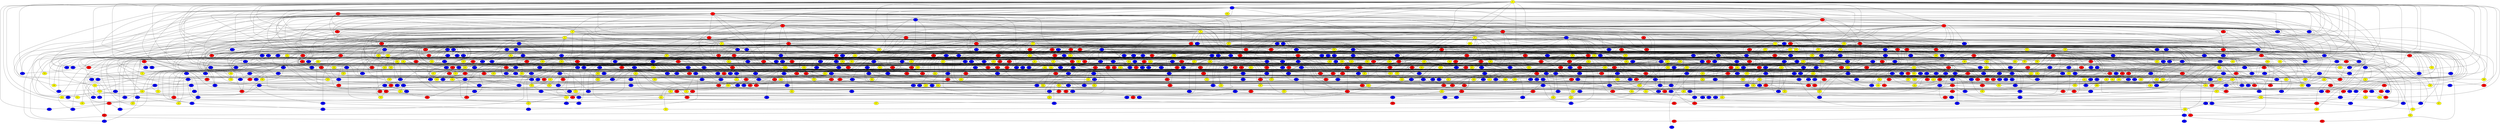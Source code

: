 graph {
0 [style = filled fillcolor = yellow];
1 [style = filled fillcolor = blue];
2 [style = filled fillcolor = red];
3 [style = filled fillcolor = red];
4 [style = filled fillcolor = blue];
5 [style = filled fillcolor = blue];
6 [style = filled fillcolor = yellow];
7 [style = filled fillcolor = red];
8 [style = filled fillcolor = red];
9 [style = filled fillcolor = yellow];
10 [style = filled fillcolor = yellow];
11 [style = filled fillcolor = red];
12 [style = filled fillcolor = yellow];
13 [style = filled fillcolor = yellow];
14 [style = filled fillcolor = red];
15 [style = filled fillcolor = red];
16 [style = filled fillcolor = blue];
17 [style = filled fillcolor = red];
18 [style = filled fillcolor = yellow];
19 [style = filled fillcolor = blue];
20 [style = filled fillcolor = yellow];
21 [style = filled fillcolor = red];
22 [style = filled fillcolor = yellow];
23 [style = filled fillcolor = red];
24 [style = filled fillcolor = red];
25 [style = filled fillcolor = red];
26 [style = filled fillcolor = red];
27 [style = filled fillcolor = red];
28 [style = filled fillcolor = yellow];
29 [style = filled fillcolor = blue];
30 [style = filled fillcolor = red];
31 [style = filled fillcolor = yellow];
32 [style = filled fillcolor = blue];
33 [style = filled fillcolor = blue];
34 [style = filled fillcolor = yellow];
35 [style = filled fillcolor = blue];
36 [style = filled fillcolor = blue];
37 [style = filled fillcolor = yellow];
38 [style = filled fillcolor = blue];
39 [style = filled fillcolor = yellow];
40 [style = filled fillcolor = blue];
41 [style = filled fillcolor = blue];
42 [style = filled fillcolor = blue];
43 [style = filled fillcolor = blue];
44 [style = filled fillcolor = yellow];
45 [style = filled fillcolor = red];
46 [style = filled fillcolor = blue];
47 [style = filled fillcolor = yellow];
48 [style = filled fillcolor = blue];
49 [style = filled fillcolor = red];
50 [style = filled fillcolor = red];
51 [style = filled fillcolor = blue];
52 [style = filled fillcolor = yellow];
53 [style = filled fillcolor = yellow];
54 [style = filled fillcolor = red];
55 [style = filled fillcolor = red];
56 [style = filled fillcolor = yellow];
57 [style = filled fillcolor = blue];
58 [style = filled fillcolor = red];
59 [style = filled fillcolor = blue];
60 [style = filled fillcolor = blue];
61 [style = filled fillcolor = blue];
62 [style = filled fillcolor = yellow];
63 [style = filled fillcolor = blue];
64 [style = filled fillcolor = red];
65 [style = filled fillcolor = blue];
66 [style = filled fillcolor = red];
67 [style = filled fillcolor = blue];
68 [style = filled fillcolor = blue];
69 [style = filled fillcolor = blue];
70 [style = filled fillcolor = blue];
71 [style = filled fillcolor = blue];
72 [style = filled fillcolor = yellow];
73 [style = filled fillcolor = red];
74 [style = filled fillcolor = yellow];
75 [style = filled fillcolor = blue];
76 [style = filled fillcolor = blue];
77 [style = filled fillcolor = blue];
78 [style = filled fillcolor = blue];
79 [style = filled fillcolor = blue];
80 [style = filled fillcolor = blue];
81 [style = filled fillcolor = yellow];
82 [style = filled fillcolor = yellow];
83 [style = filled fillcolor = blue];
84 [style = filled fillcolor = yellow];
85 [style = filled fillcolor = blue];
86 [style = filled fillcolor = red];
87 [style = filled fillcolor = blue];
88 [style = filled fillcolor = red];
89 [style = filled fillcolor = blue];
90 [style = filled fillcolor = red];
91 [style = filled fillcolor = yellow];
92 [style = filled fillcolor = blue];
93 [style = filled fillcolor = blue];
94 [style = filled fillcolor = yellow];
95 [style = filled fillcolor = red];
96 [style = filled fillcolor = yellow];
97 [style = filled fillcolor = yellow];
98 [style = filled fillcolor = blue];
99 [style = filled fillcolor = red];
100 [style = filled fillcolor = red];
101 [style = filled fillcolor = blue];
102 [style = filled fillcolor = red];
103 [style = filled fillcolor = blue];
104 [style = filled fillcolor = yellow];
105 [style = filled fillcolor = red];
106 [style = filled fillcolor = red];
107 [style = filled fillcolor = yellow];
108 [style = filled fillcolor = blue];
109 [style = filled fillcolor = blue];
110 [style = filled fillcolor = yellow];
111 [style = filled fillcolor = blue];
112 [style = filled fillcolor = red];
113 [style = filled fillcolor = red];
114 [style = filled fillcolor = yellow];
115 [style = filled fillcolor = blue];
116 [style = filled fillcolor = yellow];
117 [style = filled fillcolor = blue];
118 [style = filled fillcolor = red];
119 [style = filled fillcolor = blue];
120 [style = filled fillcolor = blue];
121 [style = filled fillcolor = yellow];
122 [style = filled fillcolor = yellow];
123 [style = filled fillcolor = yellow];
124 [style = filled fillcolor = blue];
125 [style = filled fillcolor = blue];
126 [style = filled fillcolor = red];
127 [style = filled fillcolor = blue];
128 [style = filled fillcolor = red];
129 [style = filled fillcolor = blue];
130 [style = filled fillcolor = red];
131 [style = filled fillcolor = yellow];
132 [style = filled fillcolor = yellow];
133 [style = filled fillcolor = blue];
134 [style = filled fillcolor = yellow];
135 [style = filled fillcolor = red];
136 [style = filled fillcolor = red];
137 [style = filled fillcolor = blue];
138 [style = filled fillcolor = yellow];
139 [style = filled fillcolor = blue];
140 [style = filled fillcolor = red];
141 [style = filled fillcolor = red];
142 [style = filled fillcolor = red];
143 [style = filled fillcolor = yellow];
144 [style = filled fillcolor = yellow];
145 [style = filled fillcolor = red];
146 [style = filled fillcolor = blue];
147 [style = filled fillcolor = red];
148 [style = filled fillcolor = yellow];
149 [style = filled fillcolor = yellow];
150 [style = filled fillcolor = red];
151 [style = filled fillcolor = yellow];
152 [style = filled fillcolor = red];
153 [style = filled fillcolor = red];
154 [style = filled fillcolor = blue];
155 [style = filled fillcolor = red];
156 [style = filled fillcolor = blue];
157 [style = filled fillcolor = blue];
158 [style = filled fillcolor = yellow];
159 [style = filled fillcolor = blue];
160 [style = filled fillcolor = blue];
161 [style = filled fillcolor = red];
162 [style = filled fillcolor = yellow];
163 [style = filled fillcolor = blue];
164 [style = filled fillcolor = yellow];
165 [style = filled fillcolor = blue];
166 [style = filled fillcolor = blue];
167 [style = filled fillcolor = red];
168 [style = filled fillcolor = blue];
169 [style = filled fillcolor = blue];
170 [style = filled fillcolor = blue];
171 [style = filled fillcolor = blue];
172 [style = filled fillcolor = blue];
173 [style = filled fillcolor = blue];
174 [style = filled fillcolor = blue];
175 [style = filled fillcolor = blue];
176 [style = filled fillcolor = blue];
177 [style = filled fillcolor = blue];
178 [style = filled fillcolor = red];
179 [style = filled fillcolor = red];
180 [style = filled fillcolor = blue];
181 [style = filled fillcolor = yellow];
182 [style = filled fillcolor = blue];
183 [style = filled fillcolor = red];
184 [style = filled fillcolor = yellow];
185 [style = filled fillcolor = yellow];
186 [style = filled fillcolor = red];
187 [style = filled fillcolor = blue];
188 [style = filled fillcolor = red];
189 [style = filled fillcolor = yellow];
190 [style = filled fillcolor = yellow];
191 [style = filled fillcolor = blue];
192 [style = filled fillcolor = blue];
193 [style = filled fillcolor = yellow];
194 [style = filled fillcolor = blue];
195 [style = filled fillcolor = yellow];
196 [style = filled fillcolor = blue];
197 [style = filled fillcolor = blue];
198 [style = filled fillcolor = blue];
199 [style = filled fillcolor = red];
200 [style = filled fillcolor = red];
201 [style = filled fillcolor = yellow];
202 [style = filled fillcolor = blue];
203 [style = filled fillcolor = yellow];
204 [style = filled fillcolor = red];
205 [style = filled fillcolor = red];
206 [style = filled fillcolor = red];
207 [style = filled fillcolor = yellow];
208 [style = filled fillcolor = yellow];
209 [style = filled fillcolor = red];
210 [style = filled fillcolor = blue];
211 [style = filled fillcolor = blue];
212 [style = filled fillcolor = red];
213 [style = filled fillcolor = yellow];
214 [style = filled fillcolor = blue];
215 [style = filled fillcolor = yellow];
216 [style = filled fillcolor = blue];
217 [style = filled fillcolor = blue];
218 [style = filled fillcolor = blue];
219 [style = filled fillcolor = blue];
220 [style = filled fillcolor = blue];
221 [style = filled fillcolor = blue];
222 [style = filled fillcolor = blue];
223 [style = filled fillcolor = red];
224 [style = filled fillcolor = yellow];
225 [style = filled fillcolor = yellow];
226 [style = filled fillcolor = red];
227 [style = filled fillcolor = red];
228 [style = filled fillcolor = yellow];
229 [style = filled fillcolor = blue];
230 [style = filled fillcolor = red];
231 [style = filled fillcolor = blue];
232 [style = filled fillcolor = blue];
233 [style = filled fillcolor = blue];
234 [style = filled fillcolor = red];
235 [style = filled fillcolor = blue];
236 [style = filled fillcolor = red];
237 [style = filled fillcolor = yellow];
238 [style = filled fillcolor = blue];
239 [style = filled fillcolor = red];
240 [style = filled fillcolor = blue];
241 [style = filled fillcolor = red];
242 [style = filled fillcolor = blue];
243 [style = filled fillcolor = red];
244 [style = filled fillcolor = blue];
245 [style = filled fillcolor = red];
246 [style = filled fillcolor = blue];
247 [style = filled fillcolor = yellow];
248 [style = filled fillcolor = red];
249 [style = filled fillcolor = blue];
250 [style = filled fillcolor = red];
251 [style = filled fillcolor = yellow];
252 [style = filled fillcolor = blue];
253 [style = filled fillcolor = yellow];
254 [style = filled fillcolor = blue];
255 [style = filled fillcolor = blue];
256 [style = filled fillcolor = blue];
257 [style = filled fillcolor = blue];
258 [style = filled fillcolor = yellow];
259 [style = filled fillcolor = blue];
260 [style = filled fillcolor = yellow];
261 [style = filled fillcolor = blue];
262 [style = filled fillcolor = yellow];
263 [style = filled fillcolor = blue];
264 [style = filled fillcolor = blue];
265 [style = filled fillcolor = blue];
266 [style = filled fillcolor = blue];
267 [style = filled fillcolor = blue];
268 [style = filled fillcolor = blue];
269 [style = filled fillcolor = yellow];
270 [style = filled fillcolor = yellow];
271 [style = filled fillcolor = blue];
272 [style = filled fillcolor = blue];
273 [style = filled fillcolor = yellow];
274 [style = filled fillcolor = blue];
275 [style = filled fillcolor = blue];
276 [style = filled fillcolor = yellow];
277 [style = filled fillcolor = blue];
278 [style = filled fillcolor = blue];
279 [style = filled fillcolor = blue];
280 [style = filled fillcolor = blue];
281 [style = filled fillcolor = red];
282 [style = filled fillcolor = blue];
283 [style = filled fillcolor = blue];
284 [style = filled fillcolor = yellow];
285 [style = filled fillcolor = yellow];
286 [style = filled fillcolor = red];
287 [style = filled fillcolor = blue];
288 [style = filled fillcolor = yellow];
289 [style = filled fillcolor = blue];
290 [style = filled fillcolor = blue];
291 [style = filled fillcolor = red];
292 [style = filled fillcolor = blue];
293 [style = filled fillcolor = yellow];
294 [style = filled fillcolor = blue];
295 [style = filled fillcolor = yellow];
296 [style = filled fillcolor = red];
297 [style = filled fillcolor = yellow];
298 [style = filled fillcolor = yellow];
299 [style = filled fillcolor = yellow];
300 [style = filled fillcolor = yellow];
301 [style = filled fillcolor = blue];
302 [style = filled fillcolor = blue];
303 [style = filled fillcolor = blue];
304 [style = filled fillcolor = yellow];
305 [style = filled fillcolor = yellow];
306 [style = filled fillcolor = blue];
307 [style = filled fillcolor = blue];
308 [style = filled fillcolor = yellow];
309 [style = filled fillcolor = red];
310 [style = filled fillcolor = blue];
311 [style = filled fillcolor = blue];
312 [style = filled fillcolor = blue];
313 [style = filled fillcolor = blue];
314 [style = filled fillcolor = yellow];
315 [style = filled fillcolor = yellow];
316 [style = filled fillcolor = blue];
317 [style = filled fillcolor = yellow];
318 [style = filled fillcolor = red];
319 [style = filled fillcolor = red];
320 [style = filled fillcolor = yellow];
321 [style = filled fillcolor = yellow];
322 [style = filled fillcolor = blue];
323 [style = filled fillcolor = red];
324 [style = filled fillcolor = yellow];
325 [style = filled fillcolor = blue];
326 [style = filled fillcolor = blue];
327 [style = filled fillcolor = red];
328 [style = filled fillcolor = red];
329 [style = filled fillcolor = yellow];
330 [style = filled fillcolor = yellow];
331 [style = filled fillcolor = red];
332 [style = filled fillcolor = red];
333 [style = filled fillcolor = blue];
334 [style = filled fillcolor = yellow];
335 [style = filled fillcolor = blue];
336 [style = filled fillcolor = yellow];
337 [style = filled fillcolor = yellow];
338 [style = filled fillcolor = blue];
339 [style = filled fillcolor = blue];
340 [style = filled fillcolor = blue];
341 [style = filled fillcolor = blue];
342 [style = filled fillcolor = red];
343 [style = filled fillcolor = blue];
344 [style = filled fillcolor = red];
345 [style = filled fillcolor = blue];
346 [style = filled fillcolor = blue];
347 [style = filled fillcolor = red];
348 [style = filled fillcolor = blue];
349 [style = filled fillcolor = blue];
350 [style = filled fillcolor = yellow];
351 [style = filled fillcolor = blue];
352 [style = filled fillcolor = red];
353 [style = filled fillcolor = blue];
354 [style = filled fillcolor = yellow];
355 [style = filled fillcolor = blue];
356 [style = filled fillcolor = blue];
357 [style = filled fillcolor = blue];
358 [style = filled fillcolor = yellow];
359 [style = filled fillcolor = yellow];
360 [style = filled fillcolor = blue];
361 [style = filled fillcolor = yellow];
362 [style = filled fillcolor = blue];
363 [style = filled fillcolor = blue];
364 [style = filled fillcolor = red];
365 [style = filled fillcolor = blue];
366 [style = filled fillcolor = blue];
367 [style = filled fillcolor = blue];
368 [style = filled fillcolor = blue];
369 [style = filled fillcolor = blue];
370 [style = filled fillcolor = blue];
371 [style = filled fillcolor = red];
372 [style = filled fillcolor = yellow];
373 [style = filled fillcolor = blue];
374 [style = filled fillcolor = yellow];
375 [style = filled fillcolor = blue];
376 [style = filled fillcolor = red];
377 [style = filled fillcolor = red];
378 [style = filled fillcolor = blue];
379 [style = filled fillcolor = yellow];
380 [style = filled fillcolor = red];
381 [style = filled fillcolor = red];
382 [style = filled fillcolor = red];
383 [style = filled fillcolor = blue];
384 [style = filled fillcolor = blue];
385 [style = filled fillcolor = blue];
386 [style = filled fillcolor = red];
387 [style = filled fillcolor = blue];
388 [style = filled fillcolor = red];
389 [style = filled fillcolor = blue];
390 [style = filled fillcolor = blue];
391 [style = filled fillcolor = red];
392 [style = filled fillcolor = yellow];
393 [style = filled fillcolor = blue];
394 [style = filled fillcolor = yellow];
395 [style = filled fillcolor = yellow];
396 [style = filled fillcolor = blue];
397 [style = filled fillcolor = yellow];
398 [style = filled fillcolor = blue];
399 [style = filled fillcolor = blue];
400 [style = filled fillcolor = blue];
401 [style = filled fillcolor = red];
402 [style = filled fillcolor = blue];
403 [style = filled fillcolor = blue];
404 [style = filled fillcolor = blue];
405 [style = filled fillcolor = yellow];
406 [style = filled fillcolor = red];
407 [style = filled fillcolor = blue];
408 [style = filled fillcolor = yellow];
409 [style = filled fillcolor = blue];
410 [style = filled fillcolor = blue];
411 [style = filled fillcolor = red];
412 [style = filled fillcolor = yellow];
413 [style = filled fillcolor = red];
414 [style = filled fillcolor = yellow];
415 [style = filled fillcolor = blue];
416 [style = filled fillcolor = red];
417 [style = filled fillcolor = yellow];
418 [style = filled fillcolor = blue];
419 [style = filled fillcolor = yellow];
420 [style = filled fillcolor = red];
421 [style = filled fillcolor = red];
422 [style = filled fillcolor = blue];
423 [style = filled fillcolor = yellow];
424 [style = filled fillcolor = red];
425 [style = filled fillcolor = blue];
426 [style = filled fillcolor = yellow];
427 [style = filled fillcolor = red];
428 [style = filled fillcolor = blue];
429 [style = filled fillcolor = red];
430 [style = filled fillcolor = blue];
431 [style = filled fillcolor = yellow];
432 [style = filled fillcolor = red];
433 [style = filled fillcolor = red];
434 [style = filled fillcolor = yellow];
435 [style = filled fillcolor = blue];
436 [style = filled fillcolor = yellow];
437 [style = filled fillcolor = red];
438 [style = filled fillcolor = blue];
439 [style = filled fillcolor = blue];
440 [style = filled fillcolor = yellow];
441 [style = filled fillcolor = blue];
442 [style = filled fillcolor = red];
443 [style = filled fillcolor = yellow];
444 [style = filled fillcolor = blue];
445 [style = filled fillcolor = red];
446 [style = filled fillcolor = blue];
447 [style = filled fillcolor = blue];
448 [style = filled fillcolor = yellow];
449 [style = filled fillcolor = red];
450 [style = filled fillcolor = blue];
451 [style = filled fillcolor = blue];
452 [style = filled fillcolor = blue];
453 [style = filled fillcolor = blue];
454 [style = filled fillcolor = yellow];
455 [style = filled fillcolor = blue];
456 [style = filled fillcolor = yellow];
457 [style = filled fillcolor = blue];
458 [style = filled fillcolor = yellow];
459 [style = filled fillcolor = blue];
460 [style = filled fillcolor = blue];
461 [style = filled fillcolor = red];
462 [style = filled fillcolor = yellow];
463 [style = filled fillcolor = blue];
464 [style = filled fillcolor = red];
465 [style = filled fillcolor = yellow];
466 [style = filled fillcolor = red];
467 [style = filled fillcolor = red];
468 [style = filled fillcolor = yellow];
469 [style = filled fillcolor = red];
470 [style = filled fillcolor = blue];
471 [style = filled fillcolor = red];
472 [style = filled fillcolor = yellow];
473 [style = filled fillcolor = blue];
474 [style = filled fillcolor = red];
475 [style = filled fillcolor = red];
476 [style = filled fillcolor = red];
477 [style = filled fillcolor = yellow];
478 [style = filled fillcolor = yellow];
479 [style = filled fillcolor = red];
480 [style = filled fillcolor = blue];
481 [style = filled fillcolor = blue];
482 [style = filled fillcolor = blue];
483 [style = filled fillcolor = blue];
484 [style = filled fillcolor = yellow];
485 [style = filled fillcolor = red];
486 [style = filled fillcolor = yellow];
487 [style = filled fillcolor = yellow];
488 [style = filled fillcolor = blue];
489 [style = filled fillcolor = blue];
490 [style = filled fillcolor = red];
491 [style = filled fillcolor = red];
492 [style = filled fillcolor = blue];
493 [style = filled fillcolor = yellow];
494 [style = filled fillcolor = red];
495 [style = filled fillcolor = red];
496 [style = filled fillcolor = yellow];
497 [style = filled fillcolor = red];
498 [style = filled fillcolor = blue];
499 [style = filled fillcolor = blue];
500 [style = filled fillcolor = red];
501 [style = filled fillcolor = blue];
502 [style = filled fillcolor = yellow];
503 [style = filled fillcolor = blue];
504 [style = filled fillcolor = red];
505 [style = filled fillcolor = blue];
506 [style = filled fillcolor = yellow];
507 [style = filled fillcolor = red];
508 [style = filled fillcolor = blue];
509 [style = filled fillcolor = red];
510 [style = filled fillcolor = red];
511 [style = filled fillcolor = blue];
512 [style = filled fillcolor = yellow];
513 [style = filled fillcolor = blue];
514 [style = filled fillcolor = blue];
515 [style = filled fillcolor = red];
516 [style = filled fillcolor = blue];
517 [style = filled fillcolor = yellow];
518 [style = filled fillcolor = blue];
519 [style = filled fillcolor = blue];
520 [style = filled fillcolor = yellow];
521 [style = filled fillcolor = blue];
522 [style = filled fillcolor = blue];
523 [style = filled fillcolor = blue];
524 [style = filled fillcolor = blue];
525 [style = filled fillcolor = blue];
526 [style = filled fillcolor = yellow];
527 [style = filled fillcolor = yellow];
528 [style = filled fillcolor = blue];
529 [style = filled fillcolor = blue];
530 [style = filled fillcolor = blue];
531 [style = filled fillcolor = red];
532 [style = filled fillcolor = blue];
533 [style = filled fillcolor = blue];
534 [style = filled fillcolor = yellow];
535 [style = filled fillcolor = blue];
536 [style = filled fillcolor = blue];
537 [style = filled fillcolor = yellow];
538 [style = filled fillcolor = red];
539 [style = filled fillcolor = blue];
540 [style = filled fillcolor = yellow];
541 [style = filled fillcolor = red];
542 [style = filled fillcolor = blue];
543 [style = filled fillcolor = yellow];
544 [style = filled fillcolor = blue];
545 [style = filled fillcolor = blue];
546 [style = filled fillcolor = blue];
547 [style = filled fillcolor = red];
548 [style = filled fillcolor = blue];
549 [style = filled fillcolor = red];
550 [style = filled fillcolor = yellow];
551 [style = filled fillcolor = blue];
552 [style = filled fillcolor = blue];
553 [style = filled fillcolor = yellow];
554 [style = filled fillcolor = blue];
555 [style = filled fillcolor = red];
556 [style = filled fillcolor = yellow];
557 [style = filled fillcolor = yellow];
558 [style = filled fillcolor = yellow];
559 [style = filled fillcolor = yellow];
560 [style = filled fillcolor = yellow];
561 [style = filled fillcolor = blue];
562 [style = filled fillcolor = red];
563 [style = filled fillcolor = blue];
564 [style = filled fillcolor = yellow];
565 [style = filled fillcolor = red];
566 [style = filled fillcolor = blue];
567 [style = filled fillcolor = red];
568 [style = filled fillcolor = yellow];
569 [style = filled fillcolor = yellow];
570 [style = filled fillcolor = red];
571 [style = filled fillcolor = red];
572 [style = filled fillcolor = blue];
573 [style = filled fillcolor = red];
574 [style = filled fillcolor = yellow];
575 [style = filled fillcolor = yellow];
576 [style = filled fillcolor = red];
577 [style = filled fillcolor = yellow];
578 [style = filled fillcolor = yellow];
579 [style = filled fillcolor = red];
580 [style = filled fillcolor = red];
581 [style = filled fillcolor = red];
582 [style = filled fillcolor = blue];
583 [style = filled fillcolor = red];
584 [style = filled fillcolor = blue];
585 [style = filled fillcolor = blue];
586 [style = filled fillcolor = blue];
587 [style = filled fillcolor = blue];
588 [style = filled fillcolor = yellow];
589 [style = filled fillcolor = red];
590 [style = filled fillcolor = yellow];
591 [style = filled fillcolor = yellow];
592 [style = filled fillcolor = yellow];
593 [style = filled fillcolor = red];
594 [style = filled fillcolor = blue];
595 [style = filled fillcolor = yellow];
596 [style = filled fillcolor = red];
597 [style = filled fillcolor = blue];
598 [style = filled fillcolor = yellow];
599 [style = filled fillcolor = yellow];
600 [style = filled fillcolor = red];
601 [style = filled fillcolor = blue];
602 [style = filled fillcolor = yellow];
603 [style = filled fillcolor = red];
604 [style = filled fillcolor = red];
605 [style = filled fillcolor = blue];
606 [style = filled fillcolor = red];
607 [style = filled fillcolor = blue];
608 [style = filled fillcolor = blue];
609 [style = filled fillcolor = yellow];
610 [style = filled fillcolor = blue];
611 [style = filled fillcolor = red];
612 [style = filled fillcolor = red];
613 [style = filled fillcolor = blue];
614 [style = filled fillcolor = blue];
615 [style = filled fillcolor = yellow];
616 [style = filled fillcolor = blue];
617 [style = filled fillcolor = blue];
618 [style = filled fillcolor = blue];
619 [style = filled fillcolor = blue];
620 [style = filled fillcolor = blue];
621 [style = filled fillcolor = blue];
622 [style = filled fillcolor = red];
623 [style = filled fillcolor = blue];
624 [style = filled fillcolor = blue];
625 [style = filled fillcolor = blue];
626 [style = filled fillcolor = red];
627 [style = filled fillcolor = blue];
628 [style = filled fillcolor = blue];
629 [style = filled fillcolor = red];
630 [style = filled fillcolor = blue];
631 [style = filled fillcolor = red];
632 [style = filled fillcolor = blue];
633 [style = filled fillcolor = blue];
634 [style = filled fillcolor = yellow];
635 [style = filled fillcolor = yellow];
636 [style = filled fillcolor = red];
637 [style = filled fillcolor = red];
638 [style = filled fillcolor = red];
639 [style = filled fillcolor = blue];
640 [style = filled fillcolor = blue];
641 [style = filled fillcolor = red];
642 [style = filled fillcolor = yellow];
643 [style = filled fillcolor = red];
644 [style = filled fillcolor = red];
645 [style = filled fillcolor = yellow];
646 [style = filled fillcolor = yellow];
647 [style = filled fillcolor = yellow];
648 [style = filled fillcolor = yellow];
649 [style = filled fillcolor = blue];
650 [style = filled fillcolor = yellow];
651 [style = filled fillcolor = blue];
652 [style = filled fillcolor = yellow];
653 [style = filled fillcolor = blue];
654 [style = filled fillcolor = red];
655 [style = filled fillcolor = red];
656 [style = filled fillcolor = yellow];
657 [style = filled fillcolor = blue];
658 [style = filled fillcolor = yellow];
659 [style = filled fillcolor = yellow];
660 [style = filled fillcolor = blue];
661 [style = filled fillcolor = yellow];
662 [style = filled fillcolor = blue];
663 [style = filled fillcolor = blue];
664 [style = filled fillcolor = blue];
665 [style = filled fillcolor = blue];
666 [style = filled fillcolor = yellow];
667 [style = filled fillcolor = blue];
668 [style = filled fillcolor = red];
669 [style = filled fillcolor = red];
670 [style = filled fillcolor = blue];
671 [style = filled fillcolor = red];
672 [style = filled fillcolor = red];
673 [style = filled fillcolor = blue];
674 [style = filled fillcolor = yellow];
675 [style = filled fillcolor = yellow];
676 [style = filled fillcolor = blue];
677 [style = filled fillcolor = blue];
678 [style = filled fillcolor = blue];
679 [style = filled fillcolor = yellow];
680 [style = filled fillcolor = red];
681 [style = filled fillcolor = red];
682 [style = filled fillcolor = yellow];
683 [style = filled fillcolor = blue];
684 [style = filled fillcolor = blue];
685 [style = filled fillcolor = yellow];
686 [style = filled fillcolor = blue];
687 [style = filled fillcolor = yellow];
688 [style = filled fillcolor = red];
689 [style = filled fillcolor = blue];
690 [style = filled fillcolor = red];
691 [style = filled fillcolor = yellow];
692 [style = filled fillcolor = yellow];
693 [style = filled fillcolor = red];
694 [style = filled fillcolor = red];
695 [style = filled fillcolor = yellow];
696 [style = filled fillcolor = yellow];
697 [style = filled fillcolor = blue];
698 [style = filled fillcolor = red];
699 [style = filled fillcolor = red];
700 [style = filled fillcolor = blue];
701 [style = filled fillcolor = blue];
702 [style = filled fillcolor = blue];
703 [style = filled fillcolor = yellow];
704 [style = filled fillcolor = blue];
705 [style = filled fillcolor = blue];
706 [style = filled fillcolor = blue];
707 [style = filled fillcolor = blue];
708 [style = filled fillcolor = blue];
709 [style = filled fillcolor = blue];
710 [style = filled fillcolor = blue];
711 [style = filled fillcolor = yellow];
712 [style = filled fillcolor = blue];
713 [style = filled fillcolor = yellow];
714 [style = filled fillcolor = red];
715 [style = filled fillcolor = blue];
716 [style = filled fillcolor = blue];
717 [style = filled fillcolor = red];
718 [style = filled fillcolor = red];
719 [style = filled fillcolor = blue];
720 [style = filled fillcolor = red];
721 [style = filled fillcolor = red];
722 [style = filled fillcolor = blue];
723 [style = filled fillcolor = red];
724 [style = filled fillcolor = blue];
725 [style = filled fillcolor = blue];
726 [style = filled fillcolor = blue];
727 [style = filled fillcolor = red];
728 [style = filled fillcolor = yellow];
729 [style = filled fillcolor = red];
730 [style = filled fillcolor = blue];
731 [style = filled fillcolor = yellow];
732 [style = filled fillcolor = yellow];
733 [style = filled fillcolor = blue];
734 [style = filled fillcolor = blue];
735 [style = filled fillcolor = red];
736 [style = filled fillcolor = blue];
737 [style = filled fillcolor = blue];
738 [style = filled fillcolor = red];
739 [style = filled fillcolor = red];
740 [style = filled fillcolor = yellow];
741 [style = filled fillcolor = red];
742 [style = filled fillcolor = red];
743 [style = filled fillcolor = blue];
744 [style = filled fillcolor = blue];
745 [style = filled fillcolor = yellow];
746 [style = filled fillcolor = blue];
747 [style = filled fillcolor = blue];
748 [style = filled fillcolor = blue];
749 [style = filled fillcolor = blue];
750 [style = filled fillcolor = blue];
751 [style = filled fillcolor = yellow];
752 [style = filled fillcolor = yellow];
753 [style = filled fillcolor = red];
754 [style = filled fillcolor = blue];
755 [style = filled fillcolor = yellow];
756 [style = filled fillcolor = yellow];
757 [style = filled fillcolor = blue];
758 [style = filled fillcolor = yellow];
759 [style = filled fillcolor = blue];
760 [style = filled fillcolor = blue];
761 [style = filled fillcolor = yellow];
762 [style = filled fillcolor = red];
763 [style = filled fillcolor = blue];
764 [style = filled fillcolor = yellow];
765 [style = filled fillcolor = yellow];
766 [style = filled fillcolor = blue];
767 [style = filled fillcolor = blue];
768 [style = filled fillcolor = yellow];
769 [style = filled fillcolor = blue];
770 [style = filled fillcolor = blue];
771 [style = filled fillcolor = red];
772 [style = filled fillcolor = blue];
773 [style = filled fillcolor = yellow];
774 [style = filled fillcolor = blue];
775 [style = filled fillcolor = red];
776 [style = filled fillcolor = red];
777 [style = filled fillcolor = blue];
778 [style = filled fillcolor = yellow];
779 [style = filled fillcolor = red];
780 [style = filled fillcolor = red];
781 [style = filled fillcolor = yellow];
782 [style = filled fillcolor = red];
783 [style = filled fillcolor = blue];
784 [style = filled fillcolor = blue];
785 [style = filled fillcolor = red];
786 [style = filled fillcolor = yellow];
787 [style = filled fillcolor = blue];
788 [style = filled fillcolor = blue];
789 [style = filled fillcolor = red];
790 [style = filled fillcolor = blue];
791 [style = filled fillcolor = yellow];
792 [style = filled fillcolor = yellow];
793 [style = filled fillcolor = blue];
794 [style = filled fillcolor = red];
795 [style = filled fillcolor = red];
796 [style = filled fillcolor = red];
797 [style = filled fillcolor = blue];
798 [style = filled fillcolor = yellow];
799 [style = filled fillcolor = yellow];
800 [style = filled fillcolor = yellow];
801 [style = filled fillcolor = blue];
802 [style = filled fillcolor = blue];
803 [style = filled fillcolor = blue];
804 [style = filled fillcolor = yellow];
805 [style = filled fillcolor = red];
806 [style = filled fillcolor = yellow];
807 [style = filled fillcolor = blue];
808 [style = filled fillcolor = yellow];
809 [style = filled fillcolor = blue];
810 [style = filled fillcolor = red];
811 [style = filled fillcolor = blue];
812 [style = filled fillcolor = yellow];
813 [style = filled fillcolor = blue];
814 [style = filled fillcolor = blue];
815 [style = filled fillcolor = red];
816 [style = filled fillcolor = red];
817 [style = filled fillcolor = blue];
818 [style = filled fillcolor = blue];
819 [style = filled fillcolor = red];
820 [style = filled fillcolor = yellow];
821 [style = filled fillcolor = blue];
822 [style = filled fillcolor = blue];
823 [style = filled fillcolor = yellow];
824 [style = filled fillcolor = blue];
825 [style = filled fillcolor = red];
826 [style = filled fillcolor = yellow];
827 [style = filled fillcolor = red];
828 [style = filled fillcolor = blue];
829 [style = filled fillcolor = blue];
830 [style = filled fillcolor = blue];
831 [style = filled fillcolor = red];
832 [style = filled fillcolor = red];
833 [style = filled fillcolor = blue];
834 [style = filled fillcolor = blue];
835 [style = filled fillcolor = blue];
836 [style = filled fillcolor = blue];
837 [style = filled fillcolor = yellow];
838 [style = filled fillcolor = blue];
839 [style = filled fillcolor = blue];
840 [style = filled fillcolor = blue];
841 [style = filled fillcolor = yellow];
842 [style = filled fillcolor = red];
843 [style = filled fillcolor = yellow];
844 [style = filled fillcolor = yellow];
845 [style = filled fillcolor = blue];
846 [style = filled fillcolor = yellow];
847 [style = filled fillcolor = yellow];
848 [style = filled fillcolor = blue];
849 [style = filled fillcolor = blue];
850 [style = filled fillcolor = blue];
851 [style = filled fillcolor = yellow];
852 [style = filled fillcolor = blue];
0 -- 4;
0 -- 5;
0 -- 6;
0 -- 7;
0 -- 11;
0 -- 14;
0 -- 15;
0 -- 16;
0 -- 20;
0 -- 37;
0 -- 42;
0 -- 47;
0 -- 49;
0 -- 54;
0 -- 56;
0 -- 68;
0 -- 72;
0 -- 74;
0 -- 75;
0 -- 82;
0 -- 84;
0 -- 89;
0 -- 90;
0 -- 100;
0 -- 136;
0 -- 150;
0 -- 186;
0 -- 225;
0 -- 234;
0 -- 237;
0 -- 243;
0 -- 248;
0 -- 255;
0 -- 262;
0 -- 292;
0 -- 3;
0 -- 2;
0 -- 1;
0 -- 305;
0 -- 467;
0 -- 483;
0 -- 484;
0 -- 603;
0 -- 656;
0 -- 660;
0 -- 702;
0 -- 722;
0 -- 794;
0 -- 819;
0 -- 825;
0 -- 833;
1 -- 2;
1 -- 3;
1 -- 6;
1 -- 21;
1 -- 25;
1 -- 32;
1 -- 53;
1 -- 56;
1 -- 75;
1 -- 97;
1 -- 118;
1 -- 132;
1 -- 256;
1 -- 268;
1 -- 287;
1 -- 305;
1 -- 308;
1 -- 314;
1 -- 330;
1 -- 376;
1 -- 389;
1 -- 410;
1 -- 427;
1 -- 502;
1 -- 639;
1 -- 662;
1 -- 671;
1 -- 714;
1 -- 761;
1 -- 826;
2 -- 4;
2 -- 13;
2 -- 16;
2 -- 22;
2 -- 36;
2 -- 57;
2 -- 141;
2 -- 142;
2 -- 155;
2 -- 181;
2 -- 213;
2 -- 260;
2 -- 377;
2 -- 585;
3 -- 5;
3 -- 7;
3 -- 8;
3 -- 10;
3 -- 14;
3 -- 20;
3 -- 35;
3 -- 55;
3 -- 122;
3 -- 130;
3 -- 137;
3 -- 154;
3 -- 167;
3 -- 171;
3 -- 195;
3 -- 217;
3 -- 232;
3 -- 244;
3 -- 258;
3 -- 273;
3 -- 288;
3 -- 301;
3 -- 344;
3 -- 361;
3 -- 377;
3 -- 385;
3 -- 399;
3 -- 426;
3 -- 430;
3 -- 465;
3 -- 575;
3 -- 578;
3 -- 702;
3 -- 713;
3 -- 715;
3 -- 802;
3 -- 850;
4 -- 8;
4 -- 15;
4 -- 19;
4 -- 24;
4 -- 25;
4 -- 43;
4 -- 76;
4 -- 94;
4 -- 121;
4 -- 124;
4 -- 275;
4 -- 311;
4 -- 316;
4 -- 386;
4 -- 484;
4 -- 488;
4 -- 545;
4 -- 604;
4 -- 646;
4 -- 812;
4 -- 841;
5 -- 12;
5 -- 18;
5 -- 21;
5 -- 28;
5 -- 30;
5 -- 46;
5 -- 47;
5 -- 86;
5 -- 92;
5 -- 93;
5 -- 115;
5 -- 119;
5 -- 124;
5 -- 167;
5 -- 173;
5 -- 176;
5 -- 185;
5 -- 188;
5 -- 193;
5 -- 209;
5 -- 256;
5 -- 264;
5 -- 265;
5 -- 270;
5 -- 334;
5 -- 336;
5 -- 353;
5 -- 414;
5 -- 423;
5 -- 466;
5 -- 495;
5 -- 503;
5 -- 540;
5 -- 758;
6 -- 26;
6 -- 32;
6 -- 48;
6 -- 58;
6 -- 61;
6 -- 64;
6 -- 97;
6 -- 107;
6 -- 112;
6 -- 114;
6 -- 116;
6 -- 125;
6 -- 129;
6 -- 130;
6 -- 143;
6 -- 159;
6 -- 173;
6 -- 195;
6 -- 233;
6 -- 244;
6 -- 309;
6 -- 315;
6 -- 324;
6 -- 382;
6 -- 389;
6 -- 432;
6 -- 453;
6 -- 525;
6 -- 620;
6 -- 675;
6 -- 687;
6 -- 778;
6 -- 801;
6 -- 847;
7 -- 8;
7 -- 15;
7 -- 17;
7 -- 23;
7 -- 30;
7 -- 44;
7 -- 55;
7 -- 60;
7 -- 78;
7 -- 150;
7 -- 277;
7 -- 316;
7 -- 472;
7 -- 479;
7 -- 663;
7 -- 830;
8 -- 9;
8 -- 10;
8 -- 14;
8 -- 24;
8 -- 96;
8 -- 109;
8 -- 128;
8 -- 184;
8 -- 187;
8 -- 191;
8 -- 192;
8 -- 289;
8 -- 330;
8 -- 331;
8 -- 368;
8 -- 401;
8 -- 470;
8 -- 561;
8 -- 627;
8 -- 664;
8 -- 689;
8 -- 698;
8 -- 729;
8 -- 742;
9 -- 11;
9 -- 23;
9 -- 31;
9 -- 49;
9 -- 50;
9 -- 59;
9 -- 77;
9 -- 84;
9 -- 158;
9 -- 168;
9 -- 212;
9 -- 217;
9 -- 229;
9 -- 239;
9 -- 261;
9 -- 275;
9 -- 309;
9 -- 438;
9 -- 463;
9 -- 567;
9 -- 570;
9 -- 747;
9 -- 840;
10 -- 11;
10 -- 13;
10 -- 58;
10 -- 106;
10 -- 206;
10 -- 345;
10 -- 366;
10 -- 441;
10 -- 565;
10 -- 600;
10 -- 647;
10 -- 703;
10 -- 733;
10 -- 759;
10 -- 764;
11 -- 12;
11 -- 41;
11 -- 63;
11 -- 164;
11 -- 239;
11 -- 266;
11 -- 272;
11 -- 300;
11 -- 514;
11 -- 568;
12 -- 26;
12 -- 27;
12 -- 36;
12 -- 39;
12 -- 42;
12 -- 43;
12 -- 47;
12 -- 64;
12 -- 70;
12 -- 74;
12 -- 82;
12 -- 83;
12 -- 141;
12 -- 178;
12 -- 189;
12 -- 220;
12 -- 315;
12 -- 443;
12 -- 497;
12 -- 510;
12 -- 515;
12 -- 523;
12 -- 546;
12 -- 629;
12 -- 641;
12 -- 776;
12 -- 826;
13 -- 17;
13 -- 20;
13 -- 22;
13 -- 26;
13 -- 34;
13 -- 54;
13 -- 57;
13 -- 68;
13 -- 80;
13 -- 103;
13 -- 111;
13 -- 122;
13 -- 129;
13 -- 131;
13 -- 148;
13 -- 166;
13 -- 206;
13 -- 230;
13 -- 235;
13 -- 238;
13 -- 253;
13 -- 254;
13 -- 339;
13 -- 347;
13 -- 353;
13 -- 384;
13 -- 400;
13 -- 409;
13 -- 428;
13 -- 450;
13 -- 455;
13 -- 480;
13 -- 632;
13 -- 690;
13 -- 693;
13 -- 726;
13 -- 733;
13 -- 852;
14 -- 24;
14 -- 45;
14 -- 151;
14 -- 228;
14 -- 252;
14 -- 288;
14 -- 308;
14 -- 319;
14 -- 358;
14 -- 397;
14 -- 417;
14 -- 428;
14 -- 736;
14 -- 778;
15 -- 23;
15 -- 25;
15 -- 28;
15 -- 33;
15 -- 34;
15 -- 44;
15 -- 50;
15 -- 76;
15 -- 83;
15 -- 110;
15 -- 164;
15 -- 190;
15 -- 197;
15 -- 207;
15 -- 212;
15 -- 222;
15 -- 250;
15 -- 251;
15 -- 266;
15 -- 269;
15 -- 274;
15 -- 284;
15 -- 292;
15 -- 295;
15 -- 323;
15 -- 344;
15 -- 352;
15 -- 364;
15 -- 382;
15 -- 544;
15 -- 562;
15 -- 578;
15 -- 646;
15 -- 683;
15 -- 686;
15 -- 717;
15 -- 722;
15 -- 732;
15 -- 762;
15 -- 782;
16 -- 39;
16 -- 69;
16 -- 89;
16 -- 95;
16 -- 102;
16 -- 140;
16 -- 142;
16 -- 194;
16 -- 213;
16 -- 229;
16 -- 382;
16 -- 450;
16 -- 506;
16 -- 585;
17 -- 27;
17 -- 85;
17 -- 132;
17 -- 134;
17 -- 197;
17 -- 225;
17 -- 232;
17 -- 304;
17 -- 490;
17 -- 632;
17 -- 705;
17 -- 764;
17 -- 822;
18 -- 51;
18 -- 120;
18 -- 151;
18 -- 189;
18 -- 202;
18 -- 317;
18 -- 529;
18 -- 533;
18 -- 680;
19 -- 29;
19 -- 48;
19 -- 61;
19 -- 73;
19 -- 96;
19 -- 219;
19 -- 307;
19 -- 435;
19 -- 592;
19 -- 659;
19 -- 695;
20 -- 421;
20 -- 621;
21 -- 32;
21 -- 34;
21 -- 38;
21 -- 41;
21 -- 59;
21 -- 62;
21 -- 67;
21 -- 70;
21 -- 98;
21 -- 117;
21 -- 127;
21 -- 174;
21 -- 175;
21 -- 230;
21 -- 234;
21 -- 276;
21 -- 278;
21 -- 279;
21 -- 280;
21 -- 373;
21 -- 436;
21 -- 457;
21 -- 524;
21 -- 653;
21 -- 793;
21 -- 847;
21 -- 851;
22 -- 35;
22 -- 36;
22 -- 57;
22 -- 127;
22 -- 131;
22 -- 211;
22 -- 394;
22 -- 560;
23 -- 71;
23 -- 92;
23 -- 126;
23 -- 135;
23 -- 204;
23 -- 245;
23 -- 252;
23 -- 408;
24 -- 29;
24 -- 38;
24 -- 40;
24 -- 45;
24 -- 71;
24 -- 86;
24 -- 163;
24 -- 198;
24 -- 234;
24 -- 249;
24 -- 291;
24 -- 306;
24 -- 323;
24 -- 330;
24 -- 333;
24 -- 335;
24 -- 342;
24 -- 361;
24 -- 378;
24 -- 397;
24 -- 420;
24 -- 478;
24 -- 515;
24 -- 534;
24 -- 549;
24 -- 559;
24 -- 577;
24 -- 633;
24 -- 705;
24 -- 818;
25 -- 27;
25 -- 28;
25 -- 31;
25 -- 33;
25 -- 61;
25 -- 95;
25 -- 99;
25 -- 110;
25 -- 112;
25 -- 138;
25 -- 158;
25 -- 200;
25 -- 223;
25 -- 224;
25 -- 261;
25 -- 273;
25 -- 356;
25 -- 368;
25 -- 380;
25 -- 425;
25 -- 475;
25 -- 495;
25 -- 508;
25 -- 549;
25 -- 600;
25 -- 627;
25 -- 706;
25 -- 710;
25 -- 806;
26 -- 92;
26 -- 306;
26 -- 325;
26 -- 584;
27 -- 54;
27 -- 370;
27 -- 647;
27 -- 648;
27 -- 844;
28 -- 29;
28 -- 37;
28 -- 80;
28 -- 110;
28 -- 231;
28 -- 364;
28 -- 431;
28 -- 504;
28 -- 652;
28 -- 664;
29 -- 40;
29 -- 53;
29 -- 66;
29 -- 86;
29 -- 109;
29 -- 141;
29 -- 166;
29 -- 253;
29 -- 265;
29 -- 269;
29 -- 291;
29 -- 296;
29 -- 357;
29 -- 409;
29 -- 452;
29 -- 488;
29 -- 493;
29 -- 556;
29 -- 571;
29 -- 606;
29 -- 657;
29 -- 846;
30 -- 65;
30 -- 109;
30 -- 267;
30 -- 298;
30 -- 303;
30 -- 322;
30 -- 388;
30 -- 765;
30 -- 791;
31 -- 46;
31 -- 73;
31 -- 102;
31 -- 113;
31 -- 154;
31 -- 162;
31 -- 172;
31 -- 241;
31 -- 360;
31 -- 393;
31 -- 419;
31 -- 429;
31 -- 440;
31 -- 610;
31 -- 799;
32 -- 39;
32 -- 50;
32 -- 67;
32 -- 221;
32 -- 610;
32 -- 613;
32 -- 706;
32 -- 746;
33 -- 52;
33 -- 72;
33 -- 139;
33 -- 145;
33 -- 182;
33 -- 204;
33 -- 223;
33 -- 271;
33 -- 284;
33 -- 298;
33 -- 332;
33 -- 349;
33 -- 356;
33 -- 471;
33 -- 547;
33 -- 557;
33 -- 621;
34 -- 333;
34 -- 711;
34 -- 742;
34 -- 836;
35 -- 63;
35 -- 146;
35 -- 326;
36 -- 45;
36 -- 60;
36 -- 91;
36 -- 95;
36 -- 201;
36 -- 461;
36 -- 673;
36 -- 838;
36 -- 848;
37 -- 115;
37 -- 185;
37 -- 198;
37 -- 242;
37 -- 287;
37 -- 319;
37 -- 350;
37 -- 524;
37 -- 574;
38 -- 41;
38 -- 104;
38 -- 114;
38 -- 120;
38 -- 216;
38 -- 259;
38 -- 528;
38 -- 596;
38 -- 639;
38 -- 793;
39 -- 140;
39 -- 160;
39 -- 258;
39 -- 517;
39 -- 522;
39 -- 622;
39 -- 713;
40 -- 43;
40 -- 218;
40 -- 226;
40 -- 624;
40 -- 740;
40 -- 742;
41 -- 84;
41 -- 116;
41 -- 394;
41 -- 402;
41 -- 411;
41 -- 427;
41 -- 615;
41 -- 697;
42 -- 81;
42 -- 91;
42 -- 94;
42 -- 210;
42 -- 218;
42 -- 263;
42 -- 472;
42 -- 572;
42 -- 692;
43 -- 72;
43 -- 81;
43 -- 121;
43 -- 143;
43 -- 194;
43 -- 295;
43 -- 310;
43 -- 340;
43 -- 350;
43 -- 359;
43 -- 368;
43 -- 379;
43 -- 435;
43 -- 622;
43 -- 642;
43 -- 661;
43 -- 769;
44 -- 285;
44 -- 290;
44 -- 516;
44 -- 562;
45 -- 60;
45 -- 76;
45 -- 147;
45 -- 258;
45 -- 365;
45 -- 385;
45 -- 440;
45 -- 550;
45 -- 564;
45 -- 599;
46 -- 55;
46 -- 111;
46 -- 113;
46 -- 117;
46 -- 131;
46 -- 149;
46 -- 155;
46 -- 203;
46 -- 220;
46 -- 241;
46 -- 319;
46 -- 604;
46 -- 696;
46 -- 718;
46 -- 797;
46 -- 843;
47 -- 53;
47 -- 78;
47 -- 98;
47 -- 117;
47 -- 214;
47 -- 222;
47 -- 513;
47 -- 777;
48 -- 101;
48 -- 467;
49 -- 58;
49 -- 75;
49 -- 90;
49 -- 121;
49 -- 134;
49 -- 184;
49 -- 286;
49 -- 354;
49 -- 360;
49 -- 374;
49 -- 433;
49 -- 515;
49 -- 551;
49 -- 719;
49 -- 753;
50 -- 82;
50 -- 136;
50 -- 256;
50 -- 260;
50 -- 357;
50 -- 512;
50 -- 548;
50 -- 588;
50 -- 634;
51 -- 125;
51 -- 329;
51 -- 547;
51 -- 659;
52 -- 63;
52 -- 73;
52 -- 145;
52 -- 247;
52 -- 248;
52 -- 447;
52 -- 762;
53 -- 172;
53 -- 193;
53 -- 203;
53 -- 526;
53 -- 769;
54 -- 106;
54 -- 118;
54 -- 371;
54 -- 433;
54 -- 441;
54 -- 728;
54 -- 826;
55 -- 62;
55 -- 65;
55 -- 78;
55 -- 93;
55 -- 107;
55 -- 183;
55 -- 391;
55 -- 454;
55 -- 466;
55 -- 662;
56 -- 77;
56 -- 111;
56 -- 219;
56 -- 227;
56 -- 355;
56 -- 437;
56 -- 445;
56 -- 501;
56 -- 580;
56 -- 594;
56 -- 682;
56 -- 686;
56 -- 694;
56 -- 709;
56 -- 776;
56 -- 799;
57 -- 65;
57 -- 91;
57 -- 148;
57 -- 183;
57 -- 298;
57 -- 391;
57 -- 518;
57 -- 532;
57 -- 662;
57 -- 700;
57 -- 724;
57 -- 766;
57 -- 807;
58 -- 66;
58 -- 83;
58 -- 102;
58 -- 126;
58 -- 143;
58 -- 254;
58 -- 612;
58 -- 638;
58 -- 790;
59 -- 337;
59 -- 624;
59 -- 741;
59 -- 829;
60 -- 138;
60 -- 550;
61 -- 74;
61 -- 108;
61 -- 114;
61 -- 133;
61 -- 136;
61 -- 202;
61 -- 236;
61 -- 323;
61 -- 372;
61 -- 461;
61 -- 485;
61 -- 513;
61 -- 535;
61 -- 635;
61 -- 637;
61 -- 739;
62 -- 79;
62 -- 126;
62 -- 157;
62 -- 182;
62 -- 301;
62 -- 320;
62 -- 375;
62 -- 499;
63 -- 107;
63 -- 164;
63 -- 165;
63 -- 333;
63 -- 335;
63 -- 464;
63 -- 612;
64 -- 94;
64 -- 101;
64 -- 139;
64 -- 153;
64 -- 177;
64 -- 178;
64 -- 479;
64 -- 663;
64 -- 822;
64 -- 838;
65 -- 70;
65 -- 249;
65 -- 297;
65 -- 325;
65 -- 343;
65 -- 369;
65 -- 414;
66 -- 90;
66 -- 144;
66 -- 227;
67 -- 130;
67 -- 207;
67 -- 358;
67 -- 364;
67 -- 399;
67 -- 485;
67 -- 534;
67 -- 656;
67 -- 663;
67 -- 673;
67 -- 760;
68 -- 210;
68 -- 302;
68 -- 438;
68 -- 623;
68 -- 704;
68 -- 817;
68 -- 843;
69 -- 144;
69 -- 169;
69 -- 242;
69 -- 464;
69 -- 823;
70 -- 170;
70 -- 744;
70 -- 749;
71 -- 79;
71 -- 101;
71 -- 260;
71 -- 295;
71 -- 296;
71 -- 576;
72 -- 81;
72 -- 125;
72 -- 267;
72 -- 334;
72 -- 360;
72 -- 401;
72 -- 661;
72 -- 788;
73 -- 96;
73 -- 418;
74 -- 579;
74 -- 633;
75 -- 122;
75 -- 144;
75 -- 244;
75 -- 729;
76 -- 150;
76 -- 225;
76 -- 354;
76 -- 435;
76 -- 531;
76 -- 615;
76 -- 723;
77 -- 246;
78 -- 87;
78 -- 201;
78 -- 247;
78 -- 285;
78 -- 293;
78 -- 327;
78 -- 453;
78 -- 612;
79 -- 133;
79 -- 147;
79 -- 238;
79 -- 274;
79 -- 390;
80 -- 233;
80 -- 785;
81 -- 280;
83 -- 265;
83 -- 491;
84 -- 195;
84 -- 413;
84 -- 448;
84 -- 750;
85 -- 135;
85 -- 621;
86 -- 205;
86 -- 272;
86 -- 308;
86 -- 398;
86 -- 743;
86 -- 749;
86 -- 796;
87 -- 138;
87 -- 160;
87 -- 283;
87 -- 303;
87 -- 365;
87 -- 589;
87 -- 678;
87 -- 769;
87 -- 807;
88 -- 275;
88 -- 406;
89 -- 124;
89 -- 310;
89 -- 380;
89 -- 498;
90 -- 152;
90 -- 787;
92 -- 177;
92 -- 299;
92 -- 341;
92 -- 402;
92 -- 430;
92 -- 630;
93 -- 104;
93 -- 108;
93 -- 112;
93 -- 192;
93 -- 241;
93 -- 245;
93 -- 247;
93 -- 351;
93 -- 452;
93 -- 462;
93 -- 493;
93 -- 567;
93 -- 613;
93 -- 700;
93 -- 716;
93 -- 791;
93 -- 808;
93 -- 851;
94 -- 128;
94 -- 199;
94 -- 302;
94 -- 306;
94 -- 356;
94 -- 446;
94 -- 455;
94 -- 540;
95 -- 100;
96 -- 170;
96 -- 814;
96 -- 831;
97 -- 152;
97 -- 188;
97 -- 301;
97 -- 377;
97 -- 457;
97 -- 581;
98 -- 105;
98 -- 149;
98 -- 179;
98 -- 231;
98 -- 304;
98 -- 461;
98 -- 474;
98 -- 734;
98 -- 801;
98 -- 815;
99 -- 103;
99 -- 158;
99 -- 161;
99 -- 264;
99 -- 335;
99 -- 780;
99 -- 840;
100 -- 105;
100 -- 156;
100 -- 409;
101 -- 581;
101 -- 636;
101 -- 666;
101 -- 679;
101 -- 682;
101 -- 704;
101 -- 830;
102 -- 176;
102 -- 281;
103 -- 113;
103 -- 163;
103 -- 183;
103 -- 201;
103 -- 290;
103 -- 414;
103 -- 498;
103 -- 555;
103 -- 828;
103 -- 848;
104 -- 250;
104 -- 383;
104 -- 652;
105 -- 681;
105 -- 836;
106 -- 177;
106 -- 196;
106 -- 206;
106 -- 425;
106 -- 451;
106 -- 825;
107 -- 214;
107 -- 271;
107 -- 386;
107 -- 451;
108 -- 123;
108 -- 165;
108 -- 271;
108 -- 448;
108 -- 608;
108 -- 643;
108 -- 852;
109 -- 139;
109 -- 311;
109 -- 535;
109 -- 745;
109 -- 785;
110 -- 116;
110 -- 168;
110 -- 184;
110 -- 293;
110 -- 393;
110 -- 539;
110 -- 544;
111 -- 132;
111 -- 203;
111 -- 208;
111 -- 337;
111 -- 421;
111 -- 516;
111 -- 520;
112 -- 324;
113 -- 161;
113 -- 286;
114 -- 261;
114 -- 347;
114 -- 442;
115 -- 119;
115 -- 161;
115 -- 283;
115 -- 748;
115 -- 804;
116 -- 123;
116 -- 128;
116 -- 197;
116 -- 321;
116 -- 527;
116 -- 655;
116 -- 760;
117 -- 362;
118 -- 193;
118 -- 293;
118 -- 390;
119 -- 246;
119 -- 329;
120 -- 123;
120 -- 507;
121 -- 488;
121 -- 688;
122 -- 160;
122 -- 521;
123 -- 142;
123 -- 146;
123 -- 157;
123 -- 159;
123 -- 172;
123 -- 181;
123 -- 257;
123 -- 349;
123 -- 363;
123 -- 406;
123 -- 429;
123 -- 597;
123 -- 667;
123 -- 770;
123 -- 779;
124 -- 129;
124 -- 478;
125 -- 173;
125 -- 252;
125 -- 352;
125 -- 416;
125 -- 447;
125 -- 591;
125 -- 617;
125 -- 690;
126 -- 163;
126 -- 267;
126 -- 614;
126 -- 716;
127 -- 155;
128 -- 169;
128 -- 215;
128 -- 290;
129 -- 276;
129 -- 650;
130 -- 135;
130 -- 149;
130 -- 199;
130 -- 277;
130 -- 528;
130 -- 771;
130 -- 820;
131 -- 133;
131 -- 167;
131 -- 185;
131 -- 198;
131 -- 278;
131 -- 314;
131 -- 573;
131 -- 644;
131 -- 685;
132 -- 236;
132 -- 299;
132 -- 715;
132 -- 754;
133 -- 145;
133 -- 146;
133 -- 151;
133 -- 366;
134 -- 205;
134 -- 346;
134 -- 465;
134 -- 651;
134 -- 686;
134 -- 719;
135 -- 307;
135 -- 351;
135 -- 372;
135 -- 434;
136 -- 355;
137 -- 191;
137 -- 210;
137 -- 224;
138 -- 279;
138 -- 353;
138 -- 379;
138 -- 487;
138 -- 789;
138 -- 824;
139 -- 286;
140 -- 385;
140 -- 565;
141 -- 531;
141 -- 741;
142 -- 374;
143 -- 165;
143 -- 232;
143 -- 268;
143 -- 422;
143 -- 436;
143 -- 483;
143 -- 647;
144 -- 239;
144 -- 321;
144 -- 376;
144 -- 671;
145 -- 190;
145 -- 284;
145 -- 445;
145 -- 448;
146 -- 187;
146 -- 226;
146 -- 302;
146 -- 336;
146 -- 391;
146 -- 408;
146 -- 494;
146 -- 659;
147 -- 169;
147 -- 178;
147 -- 331;
147 -- 665;
148 -- 174;
148 -- 179;
148 -- 196;
148 -- 413;
148 -- 526;
149 -- 153;
149 -- 251;
149 -- 257;
149 -- 278;
149 -- 416;
149 -- 423;
149 -- 460;
149 -- 579;
149 -- 649;
149 -- 665;
149 -- 684;
150 -- 180;
150 -- 270;
150 -- 420;
151 -- 728;
152 -- 407;
152 -- 770;
153 -- 431;
153 -- 437;
153 -- 472;
153 -- 494;
153 -- 559;
153 -- 646;
153 -- 691;
153 -- 753;
154 -- 159;
155 -- 486;
155 -- 566;
155 -- 574;
155 -- 654;
155 -- 814;
157 -- 366;
157 -- 437;
157 -- 443;
157 -- 543;
158 -- 373;
158 -- 814;
159 -- 171;
159 -- 336;
159 -- 608;
159 -- 685;
160 -- 199;
160 -- 216;
160 -- 714;
161 -- 174;
161 -- 326;
161 -- 579;
162 -- 196;
162 -- 355;
162 -- 730;
163 -- 381;
163 -- 506;
163 -- 553;
163 -- 684;
164 -- 420;
164 -- 487;
164 -- 561;
164 -- 737;
164 -- 767;
164 -- 779;
165 -- 240;
165 -- 262;
165 -- 481;
165 -- 539;
165 -- 677;
166 -- 415;
167 -- 771;
168 -- 341;
168 -- 367;
168 -- 564;
168 -- 645;
168 -- 735;
168 -- 815;
168 -- 816;
169 -- 192;
169 -- 227;
169 -- 305;
169 -- 598;
170 -- 393;
170 -- 520;
170 -- 830;
171 -- 603;
171 -- 824;
172 -- 251;
172 -- 282;
172 -- 340;
172 -- 375;
172 -- 463;
173 -- 175;
173 -- 538;
175 -- 226;
175 -- 245;
175 -- 835;
176 -- 454;
176 -- 540;
176 -- 665;
176 -- 850;
177 -- 190;
177 -- 202;
177 -- 217;
177 -- 430;
177 -- 442;
177 -- 657;
178 -- 653;
178 -- 785;
179 -- 316;
179 -- 345;
179 -- 699;
180 -- 237;
180 -- 313;
180 -- 329;
180 -- 750;
181 -- 328;
181 -- 703;
181 -- 775;
183 -- 554;
183 -- 602;
183 -- 694;
183 -- 792;
185 -- 237;
185 -- 259;
185 -- 289;
185 -- 378;
185 -- 387;
185 -- 403;
185 -- 514;
185 -- 530;
185 -- 618;
185 -- 630;
185 -- 650;
186 -- 212;
186 -- 238;
186 -- 312;
186 -- 421;
186 -- 600;
186 -- 604;
186 -- 732;
186 -- 790;
186 -- 813;
186 -- 832;
187 -- 200;
187 -- 406;
187 -- 794;
188 -- 218;
188 -- 432;
188 -- 609;
188 -- 680;
189 -- 221;
189 -- 222;
189 -- 709;
190 -- 213;
190 -- 285;
190 -- 346;
190 -- 476;
190 -- 491;
190 -- 738;
191 -- 339;
191 -- 351;
191 -- 523;
192 -- 259;
192 -- 320;
192 -- 325;
192 -- 359;
192 -- 439;
192 -- 553;
192 -- 584;
192 -- 678;
193 -- 468;
193 -- 817;
194 -- 505;
195 -- 556;
196 -- 266;
196 -- 282;
197 -- 558;
197 -- 818;
197 -- 849;
198 -- 223;
198 -- 291;
198 -- 529;
198 -- 557;
198 -- 599;
198 -- 687;
198 -- 727;
198 -- 731;
198 -- 773;
198 -- 802;
198 -- 824;
199 -- 273;
199 -- 676;
200 -- 312;
200 -- 395;
200 -- 433;
200 -- 458;
200 -- 541;
200 -- 699;
200 -- 839;
201 -- 387;
201 -- 670;
201 -- 797;
202 -- 321;
202 -- 431;
202 -- 470;
203 -- 211;
203 -- 235;
203 -- 798;
203 -- 800;
204 -- 463;
205 -- 816;
206 -- 392;
207 -- 577;
208 -- 243;
208 -- 466;
208 -- 788;
209 -- 300;
209 -- 480;
209 -- 680;
210 -- 215;
210 -- 242;
210 -- 362;
210 -- 428;
210 -- 585;
212 -- 407;
212 -- 610;
212 -- 688;
213 -- 215;
213 -- 521;
213 -- 594;
214 -- 519;
214 -- 825;
215 -- 343;
215 -- 400;
215 -- 402;
215 -- 754;
217 -- 228;
217 -- 233;
217 -- 371;
217 -- 416;
217 -- 447;
217 -- 454;
217 -- 640;
217 -- 668;
217 -- 818;
218 -- 345;
219 -- 253;
219 -- 289;
219 -- 512;
219 -- 517;
219 -- 531;
219 -- 698;
220 -- 229;
220 -- 371;
220 -- 543;
220 -- 616;
220 -- 819;
222 -- 481;
222 -- 496;
223 -- 412;
223 -- 572;
224 -- 310;
225 -- 312;
225 -- 837;
226 -- 240;
226 -- 521;
226 -- 719;
227 -- 297;
228 -- 231;
228 -- 384;
228 -- 576;
228 -- 679;
229 -- 667;
230 -- 309;
230 -- 326;
230 -- 490;
230 -- 619;
230 -- 644;
230 -- 748;
231 -- 412;
231 -- 469;
231 -- 504;
232 -- 500;
232 -- 598;
232 -- 821;
233 -- 424;
234 -- 327;
234 -- 544;
234 -- 691;
234 -- 756;
235 -- 434;
235 -- 445;
236 -- 347;
236 -- 395;
237 -- 257;
237 -- 592;
237 -- 679;
238 -- 474;
238 -- 802;
239 -- 334;
239 -- 383;
239 -- 388;
239 -- 460;
239 -- 509;
241 -- 294;
241 -- 375;
242 -- 566;
243 -- 411;
243 -- 654;
245 -- 367;
246 -- 255;
246 -- 341;
246 -- 527;
246 -- 563;
247 -- 314;
248 -- 568;
248 -- 699;
248 -- 751;
248 -- 803;
248 -- 844;
249 -- 361;
249 -- 422;
249 -- 456;
249 -- 649;
249 -- 707;
250 -- 407;
250 -- 629;
250 -- 766;
251 -- 263;
251 -- 457;
252 -- 642;
252 -- 709;
253 -- 504;
253 -- 552;
254 -- 263;
254 -- 354;
254 -- 401;
255 -- 460;
255 -- 480;
255 -- 508;
255 -- 772;
258 -- 348;
258 -- 559;
258 -- 633;
258 -- 845;
259 -- 734;
259 -- 736;
261 -- 566;
261 -- 611;
262 -- 750;
263 -- 482;
263 -- 536;
263 -- 623;
265 -- 287;
266 -- 729;
267 -- 268;
267 -- 539;
267 -- 669;
267 -- 675;
267 -- 696;
267 -- 745;
268 -- 288;
269 -- 439;
269 -- 541;
269 -- 586;
269 -- 676;
269 -- 794;
270 -- 324;
271 -- 456;
272 -- 651;
273 -- 318;
273 -- 405;
274 -- 303;
274 -- 470;
275 -- 387;
275 -- 389;
275 -- 565;
276 -- 294;
276 -- 339;
276 -- 372;
276 -- 395;
276 -- 744;
277 -- 720;
277 -- 793;
278 -- 332;
278 -- 370;
278 -- 581;
278 -- 583;
280 -- 668;
281 -- 317;
281 -- 552;
281 -- 571;
281 -- 593;
282 -- 384;
282 -- 418;
282 -- 537;
284 -- 415;
284 -- 799;
285 -- 507;
285 -- 542;
285 -- 619;
285 -- 627;
286 -- 516;
286 -- 590;
289 -- 783;
290 -- 688;
291 -- 417;
292 -- 489;
292 -- 626;
293 -- 359;
293 -- 376;
294 -- 297;
294 -- 358;
294 -- 530;
294 -- 838;
295 -- 417;
297 -- 328;
297 -- 486;
298 -- 383;
298 -- 394;
298 -- 527;
299 -- 313;
299 -- 380;
299 -- 596;
299 -- 645;
300 -- 446;
301 -- 327;
301 -- 410;
301 -- 741;
302 -- 479;
302 -- 552;
302 -- 781;
303 -- 318;
303 -- 477;
303 -- 587;
303 -- 840;
304 -- 322;
304 -- 342;
304 -- 636;
304 -- 694;
305 -- 418;
305 -- 725;
306 -- 622;
307 -- 482;
308 -- 477;
308 -- 485;
308 -- 685;
308 -- 763;
309 -- 790;
310 -- 511;
310 -- 605;
310 -- 618;
310 -- 823;
311 -- 602;
311 -- 777;
314 -- 620;
315 -- 543;
315 -- 616;
315 -- 706;
316 -- 702;
317 -- 362;
318 -- 365;
318 -- 396;
318 -- 738;
318 -- 760;
319 -- 580;
319 -- 758;
320 -- 572;
321 -- 582;
322 -- 586;
323 -- 458;
323 -- 492;
324 -- 594;
324 -- 628;
325 -- 379;
325 -- 392;
325 -- 549;
325 -- 689;
325 -- 752;
326 -- 533;
326 -- 577;
326 -- 590;
328 -- 535;
330 -- 601;
331 -- 509;
332 -- 338;
332 -- 695;
332 -- 733;
333 -- 645;
334 -- 846;
335 -- 570;
336 -- 338;
336 -- 474;
336 -- 558;
337 -- 737;
338 -- 674;
338 -- 744;
340 -- 352;
340 -- 707;
341 -- 403;
341 -- 800;
342 -- 636;
342 -- 704;
343 -- 456;
343 -- 590;
343 -- 656;
343 -- 726;
344 -- 346;
344 -- 413;
347 -- 528;
348 -- 468;
348 -- 597;
349 -- 548;
349 -- 837;
352 -- 449;
352 -- 640;
353 -- 805;
354 -- 695;
355 -- 473;
355 -- 640;
355 -- 734;
356 -- 386;
356 -- 644;
357 -- 458;
357 -- 841;
358 -- 635;
358 -- 786;
359 -- 363;
359 -- 475;
359 -- 842;
359 -- 852;
361 -- 432;
361 -- 526;
361 -- 712;
361 -- 784;
361 -- 817;
362 -- 404;
362 -- 509;
362 -- 554;
362 -- 765;
362 -- 770;
362 -- 773;
364 -- 378;
364 -- 759;
365 -- 369;
365 -- 569;
365 -- 783;
366 -- 396;
366 -- 403;
366 -- 410;
367 -- 499;
367 -- 537;
368 -- 545;
368 -- 767;
369 -- 587;
370 -- 486;
370 -- 508;
371 -- 442;
371 -- 690;
372 -- 476;
372 -- 573;
372 -- 666;
373 -- 592;
374 -- 520;
375 -- 578;
375 -- 589;
376 -- 591;
377 -- 425;
377 -- 606;
377 -- 747;
378 -- 439;
382 -- 462;
383 -- 767;
384 -- 599;
385 -- 676;
390 -- 820;
391 -- 718;
392 -- 593;
394 -- 832;
396 -- 408;
396 -- 638;
396 -- 692;
397 -- 473;
397 -- 489;
397 -- 490;
397 -- 588;
398 -- 703;
399 -- 757;
401 -- 501;
403 -- 710;
405 -- 444;
405 -- 452;
405 -- 602;
405 -- 631;
406 -- 595;
407 -- 476;
410 -- 471;
410 -- 821;
411 -- 672;
412 -- 462;
412 -- 740;
413 -- 426;
415 -- 630;
415 -- 708;
416 -- 765;
418 -- 582;
420 -- 446;
420 -- 522;
420 -- 730;
420 -- 783;
420 -- 836;
421 -- 538;
422 -- 465;
422 -- 643;
422 -- 715;
423 -- 607;
428 -- 444;
428 -- 721;
429 -- 473;
429 -- 570;
429 -- 625;
430 -- 459;
431 -- 443;
431 -- 449;
431 -- 608;
431 -- 708;
431 -- 780;
432 -- 469;
432 -- 525;
432 -- 536;
433 -- 484;
433 -- 497;
434 -- 692;
434 -- 804;
435 -- 672;
438 -- 628;
438 -- 629;
438 -- 731;
439 -- 538;
439 -- 560;
439 -- 768;
440 -- 727;
440 -- 732;
440 -- 755;
442 -- 530;
444 -- 482;
444 -- 506;
445 -- 842;
447 -- 834;
450 -- 459;
450 -- 736;
451 -- 511;
451 -- 674;
451 -- 743;
452 -- 519;
452 -- 563;
456 -- 746;
457 -- 567;
457 -- 721;
458 -- 601;
460 -- 498;
460 -- 584;
460 -- 712;
461 -- 491;
461 -- 501;
461 -- 533;
461 -- 697;
462 -- 641;
463 -- 558;
463 -- 725;
463 -- 841;
464 -- 714;
464 -- 837;
466 -- 834;
466 -- 845;
467 -- 620;
468 -- 820;
470 -- 643;
470 -- 827;
471 -- 740;
474 -- 650;
475 -- 775;
480 -- 615;
480 -- 768;
482 -- 511;
484 -- 598;
485 -- 487;
485 -- 575;
485 -- 807;
486 -- 492;
486 -- 500;
486 -- 748;
488 -- 752;
490 -- 789;
495 -- 550;
496 -- 611;
496 -- 761;
496 -- 774;
499 -- 560;
499 -- 648;
501 -- 546;
503 -- 681;
503 -- 803;
503 -- 810;
504 -- 505;
505 -- 541;
505 -- 597;
505 -- 847;
506 -- 524;
506 -- 576;
506 -- 683;
506 -- 708;
508 -- 697;
511 -- 614;
513 -- 555;
513 -- 635;
513 -- 698;
515 -- 529;
515 -- 781;
516 -- 548;
516 -- 677;
516 -- 827;
517 -- 519;
518 -- 696;
523 -- 614;
523 -- 746;
529 -- 619;
529 -- 637;
534 -- 580;
535 -- 759;
540 -- 632;
541 -- 648;
541 -- 781;
541 -- 791;
542 -- 603;
543 -- 551;
543 -- 626;
543 -- 806;
545 -- 546;
547 -- 772;
547 -- 831;
547 -- 851;
549 -- 637;
549 -- 792;
555 -- 562;
556 -- 561;
556 -- 671;
557 -- 800;
560 -- 667;
560 -- 668;
560 -- 827;
561 -- 605;
561 -- 684;
561 -- 796;
562 -- 682;
562 -- 713;
562 -- 846;
564 -- 727;
567 -- 587;
567 -- 658;
568 -- 801;
570 -- 669;
572 -- 575;
574 -- 651;
574 -- 658;
574 -- 711;
574 -- 810;
575 -- 628;
576 -- 700;
576 -- 749;
576 -- 833;
577 -- 735;
579 -- 596;
579 -- 689;
583 -- 606;
584 -- 731;
586 -- 829;
588 -- 717;
594 -- 777;
596 -- 660;
599 -- 779;
599 -- 848;
601 -- 669;
604 -- 616;
604 -- 835;
609 -- 681;
612 -- 639;
612 -- 752;
613 -- 711;
615 -- 654;
616 -- 773;
616 -- 811;
618 -- 677;
619 -- 755;
622 -- 823;
623 -- 812;
639 -- 764;
642 -- 843;
643 -- 737;
646 -- 762;
650 -- 673;
658 -- 803;
663 -- 745;
667 -- 693;
667 -- 701;
667 -- 805;
668 -- 726;
679 -- 795;
685 -- 735;
686 -- 786;
691 -- 798;
693 -- 757;
696 -- 705;
713 -- 795;
713 -- 832;
716 -- 804;
720 -- 763;
727 -- 811;
733 -- 751;
733 -- 756;
741 -- 809;
748 -- 831;
755 -- 835;
760 -- 774;
764 -- 778;
765 -- 766;
767 -- 774;
782 -- 813;
790 -- 810;
791 -- 808;
796 -- 819;
806 -- 839;
817 -- 834;
}
